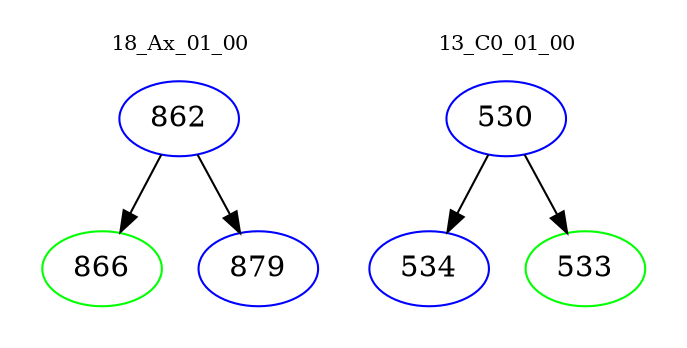 digraph{
subgraph cluster_0 {
color = white
label = "18_Ax_01_00";
fontsize=10;
T0_862 [label="862", color="blue"]
T0_862 -> T0_866 [color="black"]
T0_866 [label="866", color="green"]
T0_862 -> T0_879 [color="black"]
T0_879 [label="879", color="blue"]
}
subgraph cluster_1 {
color = white
label = "13_C0_01_00";
fontsize=10;
T1_530 [label="530", color="blue"]
T1_530 -> T1_534 [color="black"]
T1_534 [label="534", color="blue"]
T1_530 -> T1_533 [color="black"]
T1_533 [label="533", color="green"]
}
}
